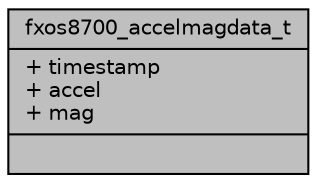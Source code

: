 digraph "fxos8700_accelmagdata_t"
{
  edge [fontname="Helvetica",fontsize="10",labelfontname="Helvetica",labelfontsize="10"];
  node [fontname="Helvetica",fontsize="10",shape=record];
  Node1 [label="{fxos8700_accelmagdata_t\n|+ timestamp\l+ accel\l+ mag\l|}",height=0.2,width=0.4,color="black", fillcolor="grey75", style="filled", fontcolor="black"];
}
